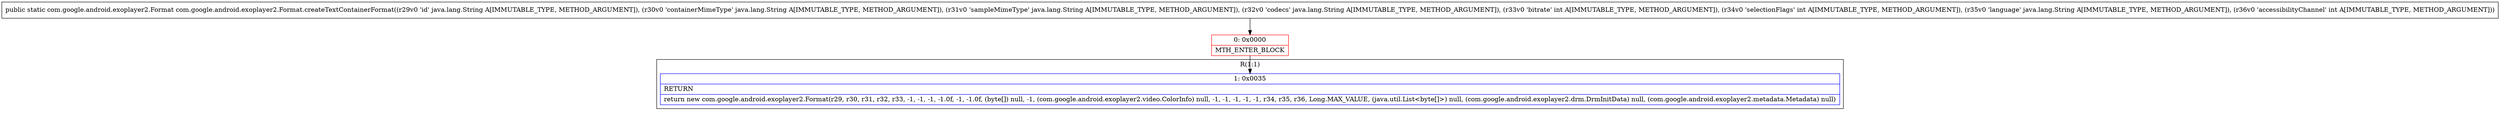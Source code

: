 digraph "CFG forcom.google.android.exoplayer2.Format.createTextContainerFormat(Ljava\/lang\/String;Ljava\/lang\/String;Ljava\/lang\/String;Ljava\/lang\/String;IILjava\/lang\/String;I)Lcom\/google\/android\/exoplayer2\/Format;" {
subgraph cluster_Region_1703356888 {
label = "R(1:1)";
node [shape=record,color=blue];
Node_1 [shape=record,label="{1\:\ 0x0035|RETURN\l|return new com.google.android.exoplayer2.Format(r29, r30, r31, r32, r33, \-1, \-1, \-1, \-1.0f, \-1, \-1.0f, (byte[]) null, \-1, (com.google.android.exoplayer2.video.ColorInfo) null, \-1, \-1, \-1, \-1, \-1, r34, r35, r36, Long.MAX_VALUE, (java.util.List\<byte[]\>) null, (com.google.android.exoplayer2.drm.DrmInitData) null, (com.google.android.exoplayer2.metadata.Metadata) null)\l}"];
}
Node_0 [shape=record,color=red,label="{0\:\ 0x0000|MTH_ENTER_BLOCK\l}"];
MethodNode[shape=record,label="{public static com.google.android.exoplayer2.Format com.google.android.exoplayer2.Format.createTextContainerFormat((r29v0 'id' java.lang.String A[IMMUTABLE_TYPE, METHOD_ARGUMENT]), (r30v0 'containerMimeType' java.lang.String A[IMMUTABLE_TYPE, METHOD_ARGUMENT]), (r31v0 'sampleMimeType' java.lang.String A[IMMUTABLE_TYPE, METHOD_ARGUMENT]), (r32v0 'codecs' java.lang.String A[IMMUTABLE_TYPE, METHOD_ARGUMENT]), (r33v0 'bitrate' int A[IMMUTABLE_TYPE, METHOD_ARGUMENT]), (r34v0 'selectionFlags' int A[IMMUTABLE_TYPE, METHOD_ARGUMENT]), (r35v0 'language' java.lang.String A[IMMUTABLE_TYPE, METHOD_ARGUMENT]), (r36v0 'accessibilityChannel' int A[IMMUTABLE_TYPE, METHOD_ARGUMENT])) }"];
MethodNode -> Node_0;
Node_0 -> Node_1;
}

